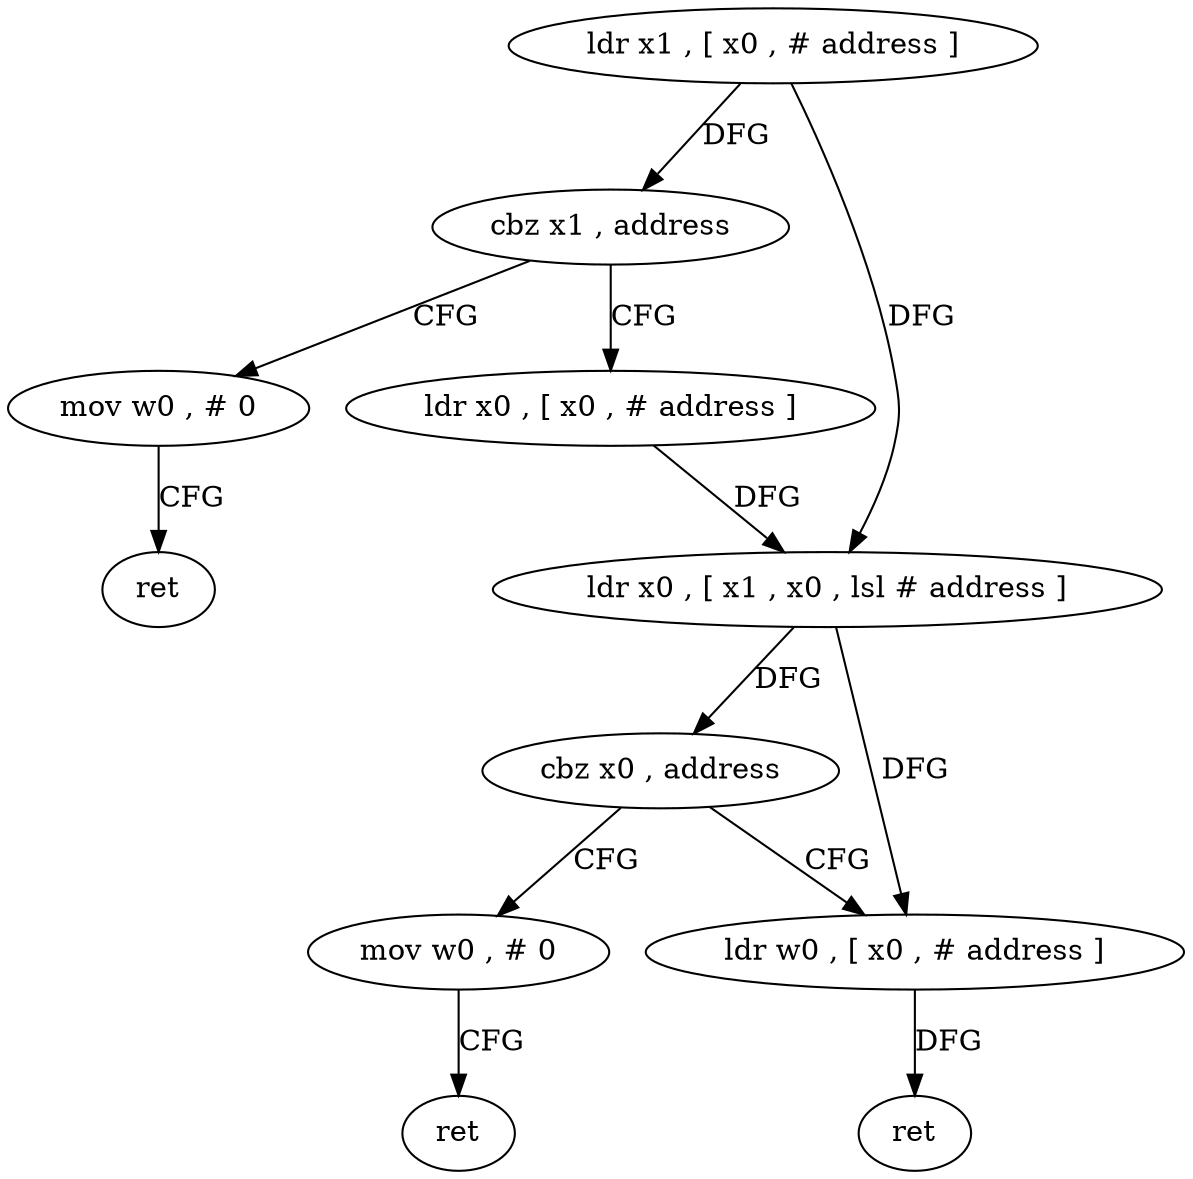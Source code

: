 digraph "func" {
"123828" [label = "ldr x1 , [ x0 , # address ]" ]
"123832" [label = "cbz x1 , address" ]
"123856" [label = "mov w0 , # 0" ]
"123836" [label = "ldr x0 , [ x0 , # address ]" ]
"123860" [label = "ret" ]
"123840" [label = "ldr x0 , [ x1 , x0 , lsl # address ]" ]
"123844" [label = "cbz x0 , address" ]
"123864" [label = "mov w0 , # 0" ]
"123848" [label = "ldr w0 , [ x0 , # address ]" ]
"123868" [label = "ret" ]
"123852" [label = "ret" ]
"123828" -> "123832" [ label = "DFG" ]
"123828" -> "123840" [ label = "DFG" ]
"123832" -> "123856" [ label = "CFG" ]
"123832" -> "123836" [ label = "CFG" ]
"123856" -> "123860" [ label = "CFG" ]
"123836" -> "123840" [ label = "DFG" ]
"123840" -> "123844" [ label = "DFG" ]
"123840" -> "123848" [ label = "DFG" ]
"123844" -> "123864" [ label = "CFG" ]
"123844" -> "123848" [ label = "CFG" ]
"123864" -> "123868" [ label = "CFG" ]
"123848" -> "123852" [ label = "DFG" ]
}
